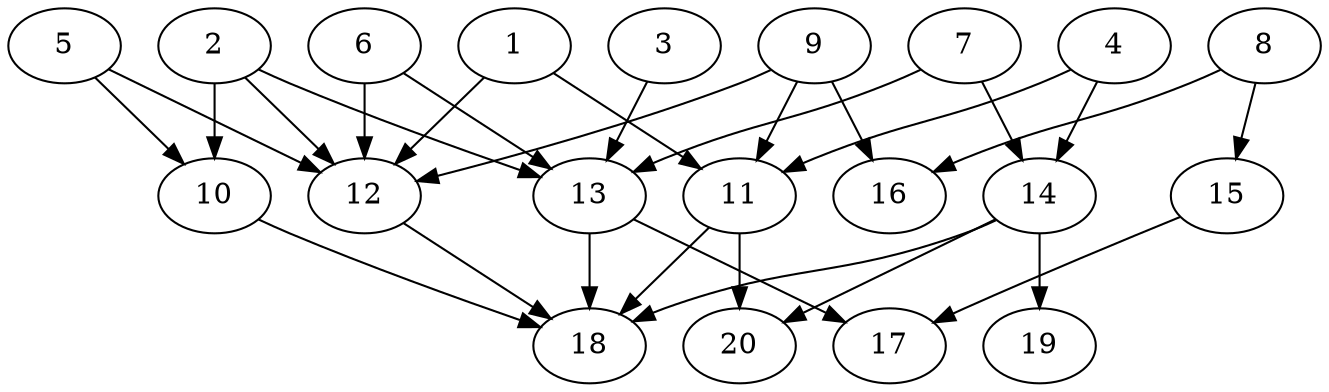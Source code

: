 // DAG automatically generated by daggen at Tue Jul 23 14:25:45 2019
// ./daggen --dot -n 20 --ccr 0.3 --fat 0.7 --regular 0.5 --density 0.6 --mindata 5242880 --maxdata 52428800 
digraph G {
  1 [size="19800747", alpha="0.11", expect_size="5940224"] 
  1 -> 11 [size ="5940224"]
  1 -> 12 [size ="5940224"]
  2 [size="34484907", alpha="0.08", expect_size="10345472"] 
  2 -> 10 [size ="10345472"]
  2 -> 12 [size ="10345472"]
  2 -> 13 [size ="10345472"]
  3 [size="93709653", alpha="0.02", expect_size="28112896"] 
  3 -> 13 [size ="28112896"]
  4 [size="173653333", alpha="0.11", expect_size="52096000"] 
  4 -> 11 [size ="52096000"]
  4 -> 14 [size ="52096000"]
  5 [size="48940373", alpha="0.15", expect_size="14682112"] 
  5 -> 10 [size ="14682112"]
  5 -> 12 [size ="14682112"]
  6 [size="83671040", alpha="0.11", expect_size="25101312"] 
  6 -> 12 [size ="25101312"]
  6 -> 13 [size ="25101312"]
  7 [size="41181867", alpha="0.15", expect_size="12354560"] 
  7 -> 13 [size ="12354560"]
  7 -> 14 [size ="12354560"]
  8 [size="43782827", alpha="0.09", expect_size="13134848"] 
  8 -> 15 [size ="13134848"]
  8 -> 16 [size ="13134848"]
  9 [size="99624960", alpha="0.02", expect_size="29887488"] 
  9 -> 11 [size ="29887488"]
  9 -> 12 [size ="29887488"]
  9 -> 16 [size ="29887488"]
  10 [size="39400107", alpha="0.10", expect_size="11820032"] 
  10 -> 18 [size ="11820032"]
  11 [size="72936107", alpha="0.08", expect_size="21880832"] 
  11 -> 18 [size ="21880832"]
  11 -> 20 [size ="21880832"]
  12 [size="159703040", alpha="0.19", expect_size="47910912"] 
  12 -> 18 [size ="47910912"]
  13 [size="68096000", alpha="0.19", expect_size="20428800"] 
  13 -> 17 [size ="20428800"]
  13 -> 18 [size ="20428800"]
  14 [size="83865600", alpha="0.20", expect_size="25159680"] 
  14 -> 18 [size ="25159680"]
  14 -> 19 [size ="25159680"]
  14 -> 20 [size ="25159680"]
  15 [size="172759040", alpha="0.09", expect_size="51827712"] 
  15 -> 17 [size ="51827712"]
  16 [size="131433813", alpha="0.00", expect_size="39430144"] 
  17 [size="62259200", alpha="0.04", expect_size="18677760"] 
  18 [size="26296320", alpha="0.15", expect_size="7888896"] 
  19 [size="100287147", alpha="0.16", expect_size="30086144"] 
  20 [size="115609600", alpha="0.11", expect_size="34682880"] 
}
